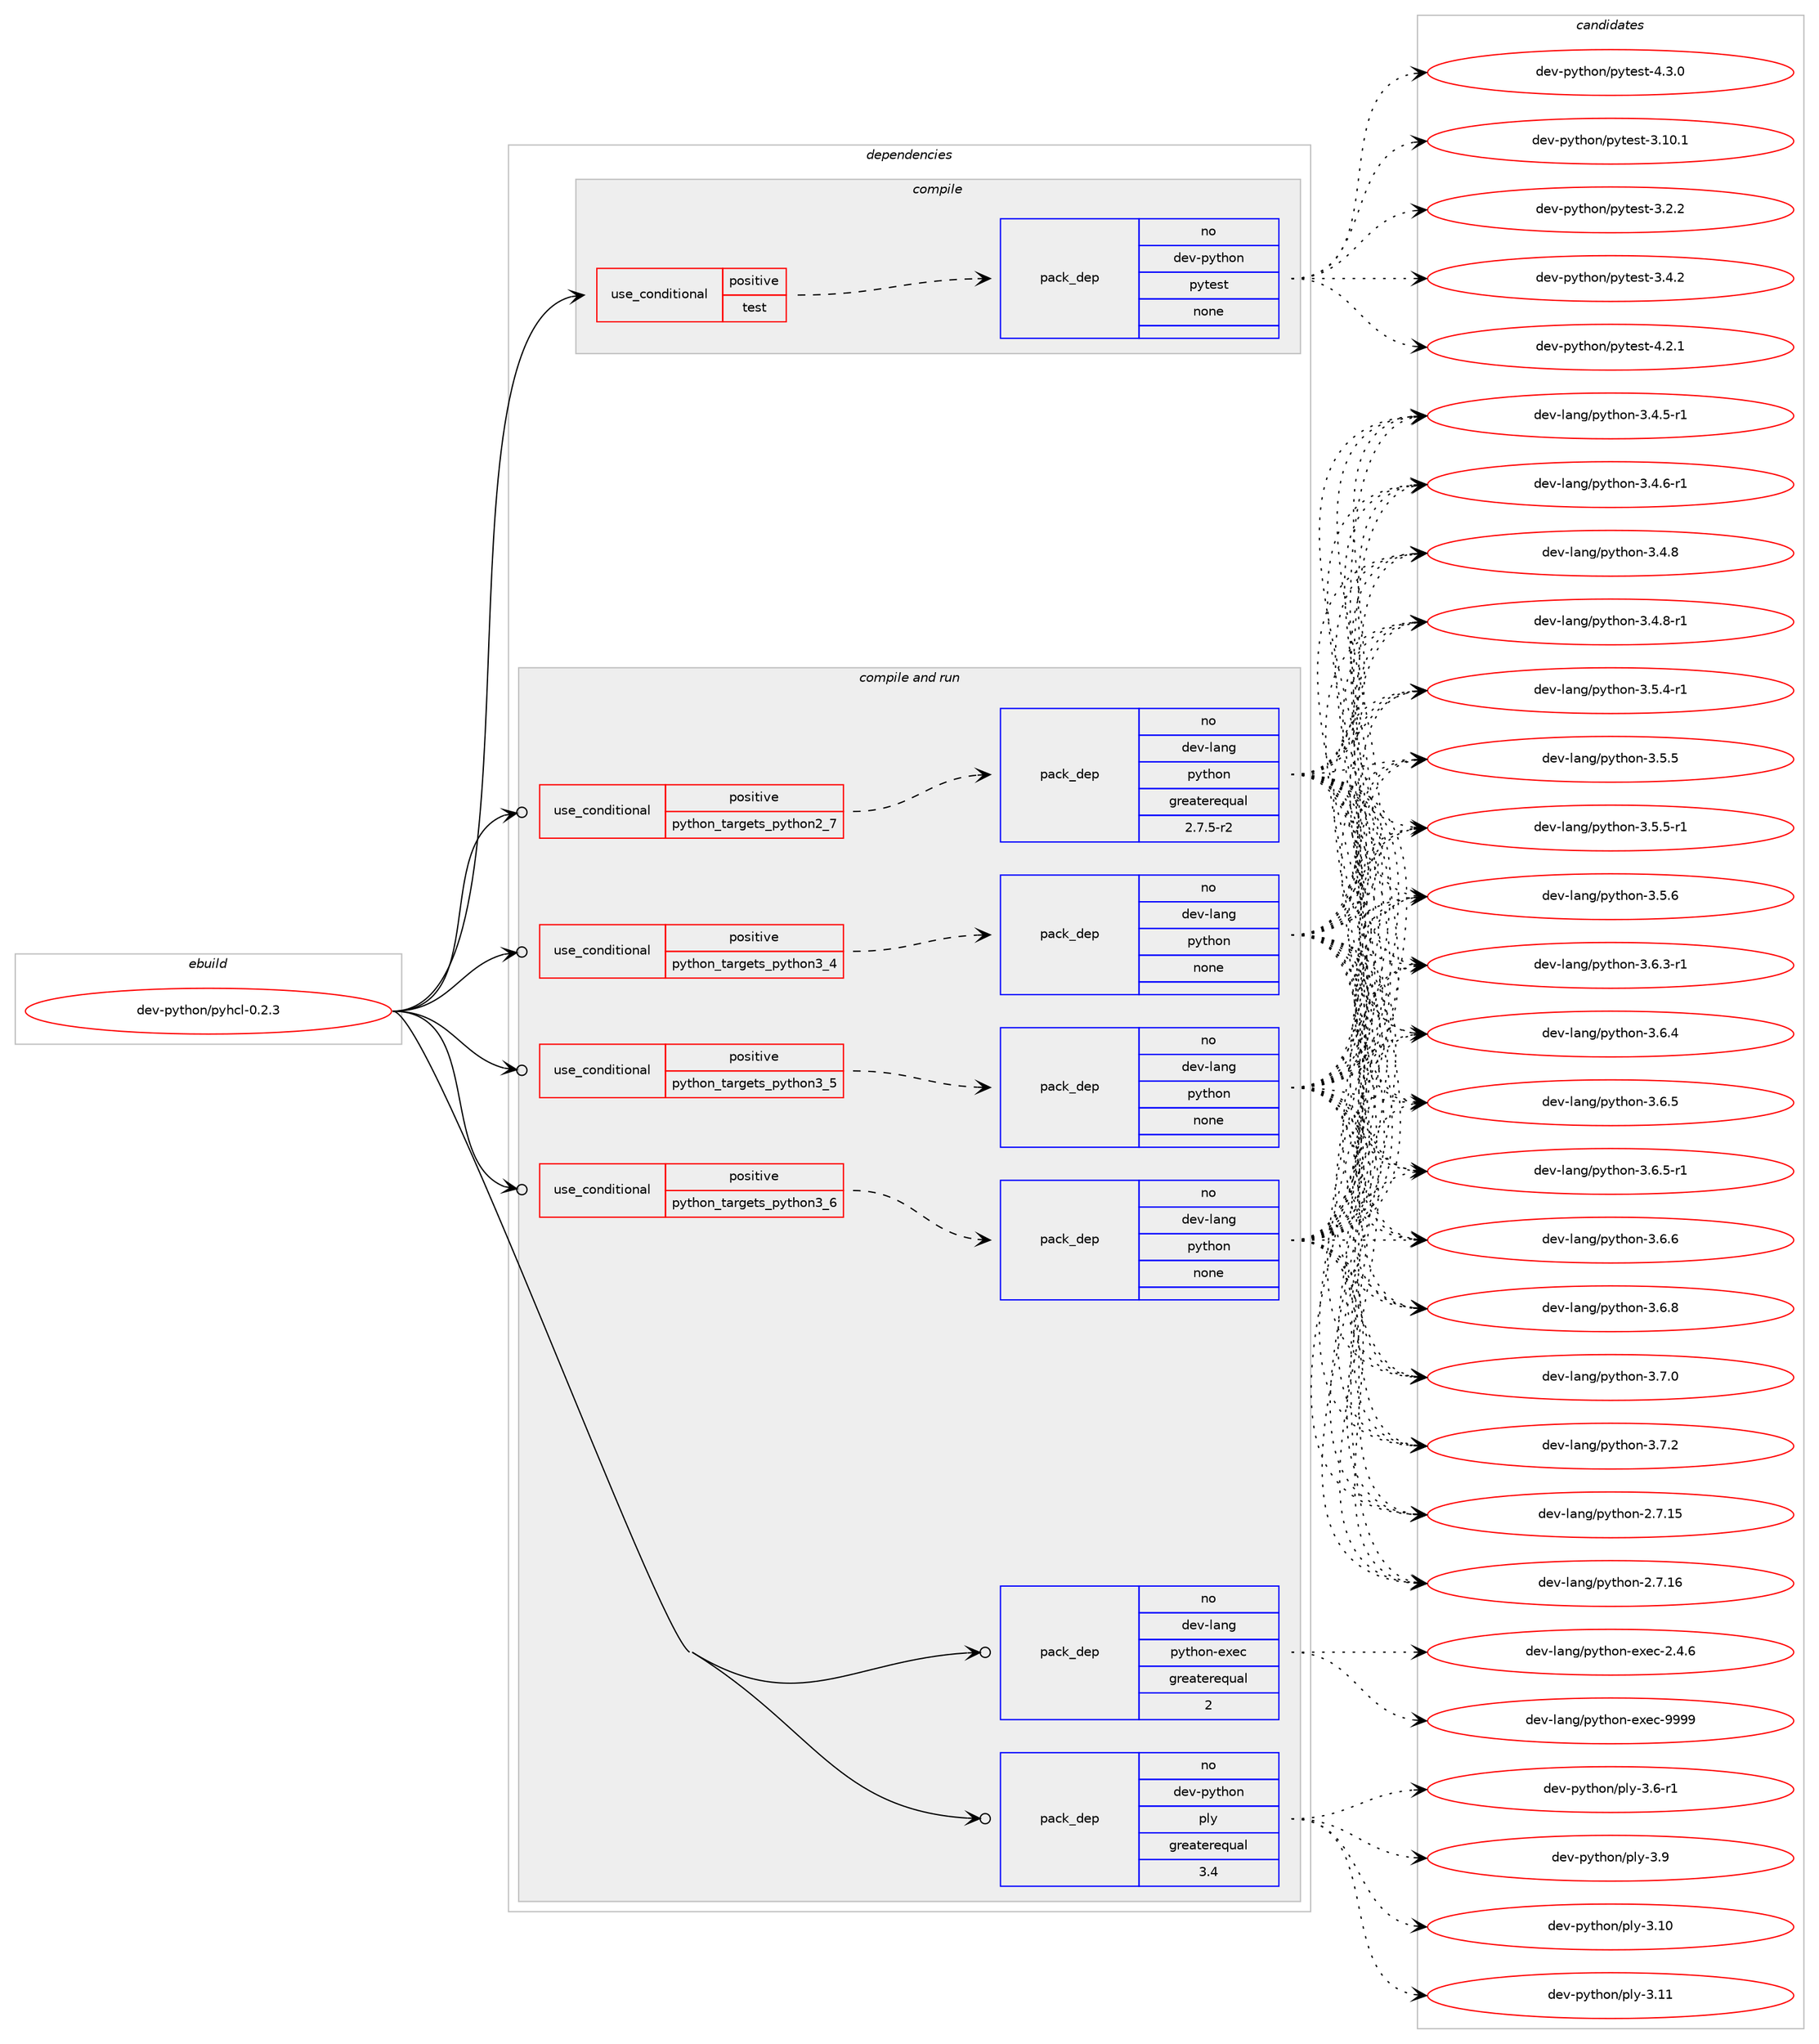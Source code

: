 digraph prolog {

# *************
# Graph options
# *************

newrank=true;
concentrate=true;
compound=true;
graph [rankdir=LR,fontname=Helvetica,fontsize=10,ranksep=1.5];#, ranksep=2.5, nodesep=0.2];
edge  [arrowhead=vee];
node  [fontname=Helvetica,fontsize=10];

# **********
# The ebuild
# **********

subgraph cluster_leftcol {
color=gray;
rank=same;
label=<<i>ebuild</i>>;
id [label="dev-python/pyhcl-0.2.3", color=red, width=4, href="../dev-python/pyhcl-0.2.3.svg"];
}

# ****************
# The dependencies
# ****************

subgraph cluster_midcol {
color=gray;
label=<<i>dependencies</i>>;
subgraph cluster_compile {
fillcolor="#eeeeee";
style=filled;
label=<<i>compile</i>>;
subgraph cond381010 {
dependency1429930 [label=<<TABLE BORDER="0" CELLBORDER="1" CELLSPACING="0" CELLPADDING="4"><TR><TD ROWSPAN="3" CELLPADDING="10">use_conditional</TD></TR><TR><TD>positive</TD></TR><TR><TD>test</TD></TR></TABLE>>, shape=none, color=red];
subgraph pack1025600 {
dependency1429931 [label=<<TABLE BORDER="0" CELLBORDER="1" CELLSPACING="0" CELLPADDING="4" WIDTH="220"><TR><TD ROWSPAN="6" CELLPADDING="30">pack_dep</TD></TR><TR><TD WIDTH="110">no</TD></TR><TR><TD>dev-python</TD></TR><TR><TD>pytest</TD></TR><TR><TD>none</TD></TR><TR><TD></TD></TR></TABLE>>, shape=none, color=blue];
}
dependency1429930:e -> dependency1429931:w [weight=20,style="dashed",arrowhead="vee"];
}
id:e -> dependency1429930:w [weight=20,style="solid",arrowhead="vee"];
}
subgraph cluster_compileandrun {
fillcolor="#eeeeee";
style=filled;
label=<<i>compile and run</i>>;
subgraph cond381011 {
dependency1429932 [label=<<TABLE BORDER="0" CELLBORDER="1" CELLSPACING="0" CELLPADDING="4"><TR><TD ROWSPAN="3" CELLPADDING="10">use_conditional</TD></TR><TR><TD>positive</TD></TR><TR><TD>python_targets_python2_7</TD></TR></TABLE>>, shape=none, color=red];
subgraph pack1025601 {
dependency1429933 [label=<<TABLE BORDER="0" CELLBORDER="1" CELLSPACING="0" CELLPADDING="4" WIDTH="220"><TR><TD ROWSPAN="6" CELLPADDING="30">pack_dep</TD></TR><TR><TD WIDTH="110">no</TD></TR><TR><TD>dev-lang</TD></TR><TR><TD>python</TD></TR><TR><TD>greaterequal</TD></TR><TR><TD>2.7.5-r2</TD></TR></TABLE>>, shape=none, color=blue];
}
dependency1429932:e -> dependency1429933:w [weight=20,style="dashed",arrowhead="vee"];
}
id:e -> dependency1429932:w [weight=20,style="solid",arrowhead="odotvee"];
subgraph cond381012 {
dependency1429934 [label=<<TABLE BORDER="0" CELLBORDER="1" CELLSPACING="0" CELLPADDING="4"><TR><TD ROWSPAN="3" CELLPADDING="10">use_conditional</TD></TR><TR><TD>positive</TD></TR><TR><TD>python_targets_python3_4</TD></TR></TABLE>>, shape=none, color=red];
subgraph pack1025602 {
dependency1429935 [label=<<TABLE BORDER="0" CELLBORDER="1" CELLSPACING="0" CELLPADDING="4" WIDTH="220"><TR><TD ROWSPAN="6" CELLPADDING="30">pack_dep</TD></TR><TR><TD WIDTH="110">no</TD></TR><TR><TD>dev-lang</TD></TR><TR><TD>python</TD></TR><TR><TD>none</TD></TR><TR><TD></TD></TR></TABLE>>, shape=none, color=blue];
}
dependency1429934:e -> dependency1429935:w [weight=20,style="dashed",arrowhead="vee"];
}
id:e -> dependency1429934:w [weight=20,style="solid",arrowhead="odotvee"];
subgraph cond381013 {
dependency1429936 [label=<<TABLE BORDER="0" CELLBORDER="1" CELLSPACING="0" CELLPADDING="4"><TR><TD ROWSPAN="3" CELLPADDING="10">use_conditional</TD></TR><TR><TD>positive</TD></TR><TR><TD>python_targets_python3_5</TD></TR></TABLE>>, shape=none, color=red];
subgraph pack1025603 {
dependency1429937 [label=<<TABLE BORDER="0" CELLBORDER="1" CELLSPACING="0" CELLPADDING="4" WIDTH="220"><TR><TD ROWSPAN="6" CELLPADDING="30">pack_dep</TD></TR><TR><TD WIDTH="110">no</TD></TR><TR><TD>dev-lang</TD></TR><TR><TD>python</TD></TR><TR><TD>none</TD></TR><TR><TD></TD></TR></TABLE>>, shape=none, color=blue];
}
dependency1429936:e -> dependency1429937:w [weight=20,style="dashed",arrowhead="vee"];
}
id:e -> dependency1429936:w [weight=20,style="solid",arrowhead="odotvee"];
subgraph cond381014 {
dependency1429938 [label=<<TABLE BORDER="0" CELLBORDER="1" CELLSPACING="0" CELLPADDING="4"><TR><TD ROWSPAN="3" CELLPADDING="10">use_conditional</TD></TR><TR><TD>positive</TD></TR><TR><TD>python_targets_python3_6</TD></TR></TABLE>>, shape=none, color=red];
subgraph pack1025604 {
dependency1429939 [label=<<TABLE BORDER="0" CELLBORDER="1" CELLSPACING="0" CELLPADDING="4" WIDTH="220"><TR><TD ROWSPAN="6" CELLPADDING="30">pack_dep</TD></TR><TR><TD WIDTH="110">no</TD></TR><TR><TD>dev-lang</TD></TR><TR><TD>python</TD></TR><TR><TD>none</TD></TR><TR><TD></TD></TR></TABLE>>, shape=none, color=blue];
}
dependency1429938:e -> dependency1429939:w [weight=20,style="dashed",arrowhead="vee"];
}
id:e -> dependency1429938:w [weight=20,style="solid",arrowhead="odotvee"];
subgraph pack1025605 {
dependency1429940 [label=<<TABLE BORDER="0" CELLBORDER="1" CELLSPACING="0" CELLPADDING="4" WIDTH="220"><TR><TD ROWSPAN="6" CELLPADDING="30">pack_dep</TD></TR><TR><TD WIDTH="110">no</TD></TR><TR><TD>dev-lang</TD></TR><TR><TD>python-exec</TD></TR><TR><TD>greaterequal</TD></TR><TR><TD>2</TD></TR></TABLE>>, shape=none, color=blue];
}
id:e -> dependency1429940:w [weight=20,style="solid",arrowhead="odotvee"];
subgraph pack1025606 {
dependency1429941 [label=<<TABLE BORDER="0" CELLBORDER="1" CELLSPACING="0" CELLPADDING="4" WIDTH="220"><TR><TD ROWSPAN="6" CELLPADDING="30">pack_dep</TD></TR><TR><TD WIDTH="110">no</TD></TR><TR><TD>dev-python</TD></TR><TR><TD>ply</TD></TR><TR><TD>greaterequal</TD></TR><TR><TD>3.4</TD></TR></TABLE>>, shape=none, color=blue];
}
id:e -> dependency1429941:w [weight=20,style="solid",arrowhead="odotvee"];
}
subgraph cluster_run {
fillcolor="#eeeeee";
style=filled;
label=<<i>run</i>>;
}
}

# **************
# The candidates
# **************

subgraph cluster_choices {
rank=same;
color=gray;
label=<<i>candidates</i>>;

subgraph choice1025600 {
color=black;
nodesep=1;
choice100101118451121211161041111104711212111610111511645514649484649 [label="dev-python/pytest-3.10.1", color=red, width=4,href="../dev-python/pytest-3.10.1.svg"];
choice1001011184511212111610411111047112121116101115116455146504650 [label="dev-python/pytest-3.2.2", color=red, width=4,href="../dev-python/pytest-3.2.2.svg"];
choice1001011184511212111610411111047112121116101115116455146524650 [label="dev-python/pytest-3.4.2", color=red, width=4,href="../dev-python/pytest-3.4.2.svg"];
choice1001011184511212111610411111047112121116101115116455246504649 [label="dev-python/pytest-4.2.1", color=red, width=4,href="../dev-python/pytest-4.2.1.svg"];
choice1001011184511212111610411111047112121116101115116455246514648 [label="dev-python/pytest-4.3.0", color=red, width=4,href="../dev-python/pytest-4.3.0.svg"];
dependency1429931:e -> choice100101118451121211161041111104711212111610111511645514649484649:w [style=dotted,weight="100"];
dependency1429931:e -> choice1001011184511212111610411111047112121116101115116455146504650:w [style=dotted,weight="100"];
dependency1429931:e -> choice1001011184511212111610411111047112121116101115116455146524650:w [style=dotted,weight="100"];
dependency1429931:e -> choice1001011184511212111610411111047112121116101115116455246504649:w [style=dotted,weight="100"];
dependency1429931:e -> choice1001011184511212111610411111047112121116101115116455246514648:w [style=dotted,weight="100"];
}
subgraph choice1025601 {
color=black;
nodesep=1;
choice10010111845108971101034711212111610411111045504655464953 [label="dev-lang/python-2.7.15", color=red, width=4,href="../dev-lang/python-2.7.15.svg"];
choice10010111845108971101034711212111610411111045504655464954 [label="dev-lang/python-2.7.16", color=red, width=4,href="../dev-lang/python-2.7.16.svg"];
choice1001011184510897110103471121211161041111104551465246534511449 [label="dev-lang/python-3.4.5-r1", color=red, width=4,href="../dev-lang/python-3.4.5-r1.svg"];
choice1001011184510897110103471121211161041111104551465246544511449 [label="dev-lang/python-3.4.6-r1", color=red, width=4,href="../dev-lang/python-3.4.6-r1.svg"];
choice100101118451089711010347112121116104111110455146524656 [label="dev-lang/python-3.4.8", color=red, width=4,href="../dev-lang/python-3.4.8.svg"];
choice1001011184510897110103471121211161041111104551465246564511449 [label="dev-lang/python-3.4.8-r1", color=red, width=4,href="../dev-lang/python-3.4.8-r1.svg"];
choice1001011184510897110103471121211161041111104551465346524511449 [label="dev-lang/python-3.5.4-r1", color=red, width=4,href="../dev-lang/python-3.5.4-r1.svg"];
choice100101118451089711010347112121116104111110455146534653 [label="dev-lang/python-3.5.5", color=red, width=4,href="../dev-lang/python-3.5.5.svg"];
choice1001011184510897110103471121211161041111104551465346534511449 [label="dev-lang/python-3.5.5-r1", color=red, width=4,href="../dev-lang/python-3.5.5-r1.svg"];
choice100101118451089711010347112121116104111110455146534654 [label="dev-lang/python-3.5.6", color=red, width=4,href="../dev-lang/python-3.5.6.svg"];
choice1001011184510897110103471121211161041111104551465446514511449 [label="dev-lang/python-3.6.3-r1", color=red, width=4,href="../dev-lang/python-3.6.3-r1.svg"];
choice100101118451089711010347112121116104111110455146544652 [label="dev-lang/python-3.6.4", color=red, width=4,href="../dev-lang/python-3.6.4.svg"];
choice100101118451089711010347112121116104111110455146544653 [label="dev-lang/python-3.6.5", color=red, width=4,href="../dev-lang/python-3.6.5.svg"];
choice1001011184510897110103471121211161041111104551465446534511449 [label="dev-lang/python-3.6.5-r1", color=red, width=4,href="../dev-lang/python-3.6.5-r1.svg"];
choice100101118451089711010347112121116104111110455146544654 [label="dev-lang/python-3.6.6", color=red, width=4,href="../dev-lang/python-3.6.6.svg"];
choice100101118451089711010347112121116104111110455146544656 [label="dev-lang/python-3.6.8", color=red, width=4,href="../dev-lang/python-3.6.8.svg"];
choice100101118451089711010347112121116104111110455146554648 [label="dev-lang/python-3.7.0", color=red, width=4,href="../dev-lang/python-3.7.0.svg"];
choice100101118451089711010347112121116104111110455146554650 [label="dev-lang/python-3.7.2", color=red, width=4,href="../dev-lang/python-3.7.2.svg"];
dependency1429933:e -> choice10010111845108971101034711212111610411111045504655464953:w [style=dotted,weight="100"];
dependency1429933:e -> choice10010111845108971101034711212111610411111045504655464954:w [style=dotted,weight="100"];
dependency1429933:e -> choice1001011184510897110103471121211161041111104551465246534511449:w [style=dotted,weight="100"];
dependency1429933:e -> choice1001011184510897110103471121211161041111104551465246544511449:w [style=dotted,weight="100"];
dependency1429933:e -> choice100101118451089711010347112121116104111110455146524656:w [style=dotted,weight="100"];
dependency1429933:e -> choice1001011184510897110103471121211161041111104551465246564511449:w [style=dotted,weight="100"];
dependency1429933:e -> choice1001011184510897110103471121211161041111104551465346524511449:w [style=dotted,weight="100"];
dependency1429933:e -> choice100101118451089711010347112121116104111110455146534653:w [style=dotted,weight="100"];
dependency1429933:e -> choice1001011184510897110103471121211161041111104551465346534511449:w [style=dotted,weight="100"];
dependency1429933:e -> choice100101118451089711010347112121116104111110455146534654:w [style=dotted,weight="100"];
dependency1429933:e -> choice1001011184510897110103471121211161041111104551465446514511449:w [style=dotted,weight="100"];
dependency1429933:e -> choice100101118451089711010347112121116104111110455146544652:w [style=dotted,weight="100"];
dependency1429933:e -> choice100101118451089711010347112121116104111110455146544653:w [style=dotted,weight="100"];
dependency1429933:e -> choice1001011184510897110103471121211161041111104551465446534511449:w [style=dotted,weight="100"];
dependency1429933:e -> choice100101118451089711010347112121116104111110455146544654:w [style=dotted,weight="100"];
dependency1429933:e -> choice100101118451089711010347112121116104111110455146544656:w [style=dotted,weight="100"];
dependency1429933:e -> choice100101118451089711010347112121116104111110455146554648:w [style=dotted,weight="100"];
dependency1429933:e -> choice100101118451089711010347112121116104111110455146554650:w [style=dotted,weight="100"];
}
subgraph choice1025602 {
color=black;
nodesep=1;
choice10010111845108971101034711212111610411111045504655464953 [label="dev-lang/python-2.7.15", color=red, width=4,href="../dev-lang/python-2.7.15.svg"];
choice10010111845108971101034711212111610411111045504655464954 [label="dev-lang/python-2.7.16", color=red, width=4,href="../dev-lang/python-2.7.16.svg"];
choice1001011184510897110103471121211161041111104551465246534511449 [label="dev-lang/python-3.4.5-r1", color=red, width=4,href="../dev-lang/python-3.4.5-r1.svg"];
choice1001011184510897110103471121211161041111104551465246544511449 [label="dev-lang/python-3.4.6-r1", color=red, width=4,href="../dev-lang/python-3.4.6-r1.svg"];
choice100101118451089711010347112121116104111110455146524656 [label="dev-lang/python-3.4.8", color=red, width=4,href="../dev-lang/python-3.4.8.svg"];
choice1001011184510897110103471121211161041111104551465246564511449 [label="dev-lang/python-3.4.8-r1", color=red, width=4,href="../dev-lang/python-3.4.8-r1.svg"];
choice1001011184510897110103471121211161041111104551465346524511449 [label="dev-lang/python-3.5.4-r1", color=red, width=4,href="../dev-lang/python-3.5.4-r1.svg"];
choice100101118451089711010347112121116104111110455146534653 [label="dev-lang/python-3.5.5", color=red, width=4,href="../dev-lang/python-3.5.5.svg"];
choice1001011184510897110103471121211161041111104551465346534511449 [label="dev-lang/python-3.5.5-r1", color=red, width=4,href="../dev-lang/python-3.5.5-r1.svg"];
choice100101118451089711010347112121116104111110455146534654 [label="dev-lang/python-3.5.6", color=red, width=4,href="../dev-lang/python-3.5.6.svg"];
choice1001011184510897110103471121211161041111104551465446514511449 [label="dev-lang/python-3.6.3-r1", color=red, width=4,href="../dev-lang/python-3.6.3-r1.svg"];
choice100101118451089711010347112121116104111110455146544652 [label="dev-lang/python-3.6.4", color=red, width=4,href="../dev-lang/python-3.6.4.svg"];
choice100101118451089711010347112121116104111110455146544653 [label="dev-lang/python-3.6.5", color=red, width=4,href="../dev-lang/python-3.6.5.svg"];
choice1001011184510897110103471121211161041111104551465446534511449 [label="dev-lang/python-3.6.5-r1", color=red, width=4,href="../dev-lang/python-3.6.5-r1.svg"];
choice100101118451089711010347112121116104111110455146544654 [label="dev-lang/python-3.6.6", color=red, width=4,href="../dev-lang/python-3.6.6.svg"];
choice100101118451089711010347112121116104111110455146544656 [label="dev-lang/python-3.6.8", color=red, width=4,href="../dev-lang/python-3.6.8.svg"];
choice100101118451089711010347112121116104111110455146554648 [label="dev-lang/python-3.7.0", color=red, width=4,href="../dev-lang/python-3.7.0.svg"];
choice100101118451089711010347112121116104111110455146554650 [label="dev-lang/python-3.7.2", color=red, width=4,href="../dev-lang/python-3.7.2.svg"];
dependency1429935:e -> choice10010111845108971101034711212111610411111045504655464953:w [style=dotted,weight="100"];
dependency1429935:e -> choice10010111845108971101034711212111610411111045504655464954:w [style=dotted,weight="100"];
dependency1429935:e -> choice1001011184510897110103471121211161041111104551465246534511449:w [style=dotted,weight="100"];
dependency1429935:e -> choice1001011184510897110103471121211161041111104551465246544511449:w [style=dotted,weight="100"];
dependency1429935:e -> choice100101118451089711010347112121116104111110455146524656:w [style=dotted,weight="100"];
dependency1429935:e -> choice1001011184510897110103471121211161041111104551465246564511449:w [style=dotted,weight="100"];
dependency1429935:e -> choice1001011184510897110103471121211161041111104551465346524511449:w [style=dotted,weight="100"];
dependency1429935:e -> choice100101118451089711010347112121116104111110455146534653:w [style=dotted,weight="100"];
dependency1429935:e -> choice1001011184510897110103471121211161041111104551465346534511449:w [style=dotted,weight="100"];
dependency1429935:e -> choice100101118451089711010347112121116104111110455146534654:w [style=dotted,weight="100"];
dependency1429935:e -> choice1001011184510897110103471121211161041111104551465446514511449:w [style=dotted,weight="100"];
dependency1429935:e -> choice100101118451089711010347112121116104111110455146544652:w [style=dotted,weight="100"];
dependency1429935:e -> choice100101118451089711010347112121116104111110455146544653:w [style=dotted,weight="100"];
dependency1429935:e -> choice1001011184510897110103471121211161041111104551465446534511449:w [style=dotted,weight="100"];
dependency1429935:e -> choice100101118451089711010347112121116104111110455146544654:w [style=dotted,weight="100"];
dependency1429935:e -> choice100101118451089711010347112121116104111110455146544656:w [style=dotted,weight="100"];
dependency1429935:e -> choice100101118451089711010347112121116104111110455146554648:w [style=dotted,weight="100"];
dependency1429935:e -> choice100101118451089711010347112121116104111110455146554650:w [style=dotted,weight="100"];
}
subgraph choice1025603 {
color=black;
nodesep=1;
choice10010111845108971101034711212111610411111045504655464953 [label="dev-lang/python-2.7.15", color=red, width=4,href="../dev-lang/python-2.7.15.svg"];
choice10010111845108971101034711212111610411111045504655464954 [label="dev-lang/python-2.7.16", color=red, width=4,href="../dev-lang/python-2.7.16.svg"];
choice1001011184510897110103471121211161041111104551465246534511449 [label="dev-lang/python-3.4.5-r1", color=red, width=4,href="../dev-lang/python-3.4.5-r1.svg"];
choice1001011184510897110103471121211161041111104551465246544511449 [label="dev-lang/python-3.4.6-r1", color=red, width=4,href="../dev-lang/python-3.4.6-r1.svg"];
choice100101118451089711010347112121116104111110455146524656 [label="dev-lang/python-3.4.8", color=red, width=4,href="../dev-lang/python-3.4.8.svg"];
choice1001011184510897110103471121211161041111104551465246564511449 [label="dev-lang/python-3.4.8-r1", color=red, width=4,href="../dev-lang/python-3.4.8-r1.svg"];
choice1001011184510897110103471121211161041111104551465346524511449 [label="dev-lang/python-3.5.4-r1", color=red, width=4,href="../dev-lang/python-3.5.4-r1.svg"];
choice100101118451089711010347112121116104111110455146534653 [label="dev-lang/python-3.5.5", color=red, width=4,href="../dev-lang/python-3.5.5.svg"];
choice1001011184510897110103471121211161041111104551465346534511449 [label="dev-lang/python-3.5.5-r1", color=red, width=4,href="../dev-lang/python-3.5.5-r1.svg"];
choice100101118451089711010347112121116104111110455146534654 [label="dev-lang/python-3.5.6", color=red, width=4,href="../dev-lang/python-3.5.6.svg"];
choice1001011184510897110103471121211161041111104551465446514511449 [label="dev-lang/python-3.6.3-r1", color=red, width=4,href="../dev-lang/python-3.6.3-r1.svg"];
choice100101118451089711010347112121116104111110455146544652 [label="dev-lang/python-3.6.4", color=red, width=4,href="../dev-lang/python-3.6.4.svg"];
choice100101118451089711010347112121116104111110455146544653 [label="dev-lang/python-3.6.5", color=red, width=4,href="../dev-lang/python-3.6.5.svg"];
choice1001011184510897110103471121211161041111104551465446534511449 [label="dev-lang/python-3.6.5-r1", color=red, width=4,href="../dev-lang/python-3.6.5-r1.svg"];
choice100101118451089711010347112121116104111110455146544654 [label="dev-lang/python-3.6.6", color=red, width=4,href="../dev-lang/python-3.6.6.svg"];
choice100101118451089711010347112121116104111110455146544656 [label="dev-lang/python-3.6.8", color=red, width=4,href="../dev-lang/python-3.6.8.svg"];
choice100101118451089711010347112121116104111110455146554648 [label="dev-lang/python-3.7.0", color=red, width=4,href="../dev-lang/python-3.7.0.svg"];
choice100101118451089711010347112121116104111110455146554650 [label="dev-lang/python-3.7.2", color=red, width=4,href="../dev-lang/python-3.7.2.svg"];
dependency1429937:e -> choice10010111845108971101034711212111610411111045504655464953:w [style=dotted,weight="100"];
dependency1429937:e -> choice10010111845108971101034711212111610411111045504655464954:w [style=dotted,weight="100"];
dependency1429937:e -> choice1001011184510897110103471121211161041111104551465246534511449:w [style=dotted,weight="100"];
dependency1429937:e -> choice1001011184510897110103471121211161041111104551465246544511449:w [style=dotted,weight="100"];
dependency1429937:e -> choice100101118451089711010347112121116104111110455146524656:w [style=dotted,weight="100"];
dependency1429937:e -> choice1001011184510897110103471121211161041111104551465246564511449:w [style=dotted,weight="100"];
dependency1429937:e -> choice1001011184510897110103471121211161041111104551465346524511449:w [style=dotted,weight="100"];
dependency1429937:e -> choice100101118451089711010347112121116104111110455146534653:w [style=dotted,weight="100"];
dependency1429937:e -> choice1001011184510897110103471121211161041111104551465346534511449:w [style=dotted,weight="100"];
dependency1429937:e -> choice100101118451089711010347112121116104111110455146534654:w [style=dotted,weight="100"];
dependency1429937:e -> choice1001011184510897110103471121211161041111104551465446514511449:w [style=dotted,weight="100"];
dependency1429937:e -> choice100101118451089711010347112121116104111110455146544652:w [style=dotted,weight="100"];
dependency1429937:e -> choice100101118451089711010347112121116104111110455146544653:w [style=dotted,weight="100"];
dependency1429937:e -> choice1001011184510897110103471121211161041111104551465446534511449:w [style=dotted,weight="100"];
dependency1429937:e -> choice100101118451089711010347112121116104111110455146544654:w [style=dotted,weight="100"];
dependency1429937:e -> choice100101118451089711010347112121116104111110455146544656:w [style=dotted,weight="100"];
dependency1429937:e -> choice100101118451089711010347112121116104111110455146554648:w [style=dotted,weight="100"];
dependency1429937:e -> choice100101118451089711010347112121116104111110455146554650:w [style=dotted,weight="100"];
}
subgraph choice1025604 {
color=black;
nodesep=1;
choice10010111845108971101034711212111610411111045504655464953 [label="dev-lang/python-2.7.15", color=red, width=4,href="../dev-lang/python-2.7.15.svg"];
choice10010111845108971101034711212111610411111045504655464954 [label="dev-lang/python-2.7.16", color=red, width=4,href="../dev-lang/python-2.7.16.svg"];
choice1001011184510897110103471121211161041111104551465246534511449 [label="dev-lang/python-3.4.5-r1", color=red, width=4,href="../dev-lang/python-3.4.5-r1.svg"];
choice1001011184510897110103471121211161041111104551465246544511449 [label="dev-lang/python-3.4.6-r1", color=red, width=4,href="../dev-lang/python-3.4.6-r1.svg"];
choice100101118451089711010347112121116104111110455146524656 [label="dev-lang/python-3.4.8", color=red, width=4,href="../dev-lang/python-3.4.8.svg"];
choice1001011184510897110103471121211161041111104551465246564511449 [label="dev-lang/python-3.4.8-r1", color=red, width=4,href="../dev-lang/python-3.4.8-r1.svg"];
choice1001011184510897110103471121211161041111104551465346524511449 [label="dev-lang/python-3.5.4-r1", color=red, width=4,href="../dev-lang/python-3.5.4-r1.svg"];
choice100101118451089711010347112121116104111110455146534653 [label="dev-lang/python-3.5.5", color=red, width=4,href="../dev-lang/python-3.5.5.svg"];
choice1001011184510897110103471121211161041111104551465346534511449 [label="dev-lang/python-3.5.5-r1", color=red, width=4,href="../dev-lang/python-3.5.5-r1.svg"];
choice100101118451089711010347112121116104111110455146534654 [label="dev-lang/python-3.5.6", color=red, width=4,href="../dev-lang/python-3.5.6.svg"];
choice1001011184510897110103471121211161041111104551465446514511449 [label="dev-lang/python-3.6.3-r1", color=red, width=4,href="../dev-lang/python-3.6.3-r1.svg"];
choice100101118451089711010347112121116104111110455146544652 [label="dev-lang/python-3.6.4", color=red, width=4,href="../dev-lang/python-3.6.4.svg"];
choice100101118451089711010347112121116104111110455146544653 [label="dev-lang/python-3.6.5", color=red, width=4,href="../dev-lang/python-3.6.5.svg"];
choice1001011184510897110103471121211161041111104551465446534511449 [label="dev-lang/python-3.6.5-r1", color=red, width=4,href="../dev-lang/python-3.6.5-r1.svg"];
choice100101118451089711010347112121116104111110455146544654 [label="dev-lang/python-3.6.6", color=red, width=4,href="../dev-lang/python-3.6.6.svg"];
choice100101118451089711010347112121116104111110455146544656 [label="dev-lang/python-3.6.8", color=red, width=4,href="../dev-lang/python-3.6.8.svg"];
choice100101118451089711010347112121116104111110455146554648 [label="dev-lang/python-3.7.0", color=red, width=4,href="../dev-lang/python-3.7.0.svg"];
choice100101118451089711010347112121116104111110455146554650 [label="dev-lang/python-3.7.2", color=red, width=4,href="../dev-lang/python-3.7.2.svg"];
dependency1429939:e -> choice10010111845108971101034711212111610411111045504655464953:w [style=dotted,weight="100"];
dependency1429939:e -> choice10010111845108971101034711212111610411111045504655464954:w [style=dotted,weight="100"];
dependency1429939:e -> choice1001011184510897110103471121211161041111104551465246534511449:w [style=dotted,weight="100"];
dependency1429939:e -> choice1001011184510897110103471121211161041111104551465246544511449:w [style=dotted,weight="100"];
dependency1429939:e -> choice100101118451089711010347112121116104111110455146524656:w [style=dotted,weight="100"];
dependency1429939:e -> choice1001011184510897110103471121211161041111104551465246564511449:w [style=dotted,weight="100"];
dependency1429939:e -> choice1001011184510897110103471121211161041111104551465346524511449:w [style=dotted,weight="100"];
dependency1429939:e -> choice100101118451089711010347112121116104111110455146534653:w [style=dotted,weight="100"];
dependency1429939:e -> choice1001011184510897110103471121211161041111104551465346534511449:w [style=dotted,weight="100"];
dependency1429939:e -> choice100101118451089711010347112121116104111110455146534654:w [style=dotted,weight="100"];
dependency1429939:e -> choice1001011184510897110103471121211161041111104551465446514511449:w [style=dotted,weight="100"];
dependency1429939:e -> choice100101118451089711010347112121116104111110455146544652:w [style=dotted,weight="100"];
dependency1429939:e -> choice100101118451089711010347112121116104111110455146544653:w [style=dotted,weight="100"];
dependency1429939:e -> choice1001011184510897110103471121211161041111104551465446534511449:w [style=dotted,weight="100"];
dependency1429939:e -> choice100101118451089711010347112121116104111110455146544654:w [style=dotted,weight="100"];
dependency1429939:e -> choice100101118451089711010347112121116104111110455146544656:w [style=dotted,weight="100"];
dependency1429939:e -> choice100101118451089711010347112121116104111110455146554648:w [style=dotted,weight="100"];
dependency1429939:e -> choice100101118451089711010347112121116104111110455146554650:w [style=dotted,weight="100"];
}
subgraph choice1025605 {
color=black;
nodesep=1;
choice1001011184510897110103471121211161041111104510112010199455046524654 [label="dev-lang/python-exec-2.4.6", color=red, width=4,href="../dev-lang/python-exec-2.4.6.svg"];
choice10010111845108971101034711212111610411111045101120101994557575757 [label="dev-lang/python-exec-9999", color=red, width=4,href="../dev-lang/python-exec-9999.svg"];
dependency1429940:e -> choice1001011184510897110103471121211161041111104510112010199455046524654:w [style=dotted,weight="100"];
dependency1429940:e -> choice10010111845108971101034711212111610411111045101120101994557575757:w [style=dotted,weight="100"];
}
subgraph choice1025606 {
color=black;
nodesep=1;
choice10010111845112121116104111110471121081214551464948 [label="dev-python/ply-3.10", color=red, width=4,href="../dev-python/ply-3.10.svg"];
choice10010111845112121116104111110471121081214551464949 [label="dev-python/ply-3.11", color=red, width=4,href="../dev-python/ply-3.11.svg"];
choice1001011184511212111610411111047112108121455146544511449 [label="dev-python/ply-3.6-r1", color=red, width=4,href="../dev-python/ply-3.6-r1.svg"];
choice100101118451121211161041111104711210812145514657 [label="dev-python/ply-3.9", color=red, width=4,href="../dev-python/ply-3.9.svg"];
dependency1429941:e -> choice10010111845112121116104111110471121081214551464948:w [style=dotted,weight="100"];
dependency1429941:e -> choice10010111845112121116104111110471121081214551464949:w [style=dotted,weight="100"];
dependency1429941:e -> choice1001011184511212111610411111047112108121455146544511449:w [style=dotted,weight="100"];
dependency1429941:e -> choice100101118451121211161041111104711210812145514657:w [style=dotted,weight="100"];
}
}

}
